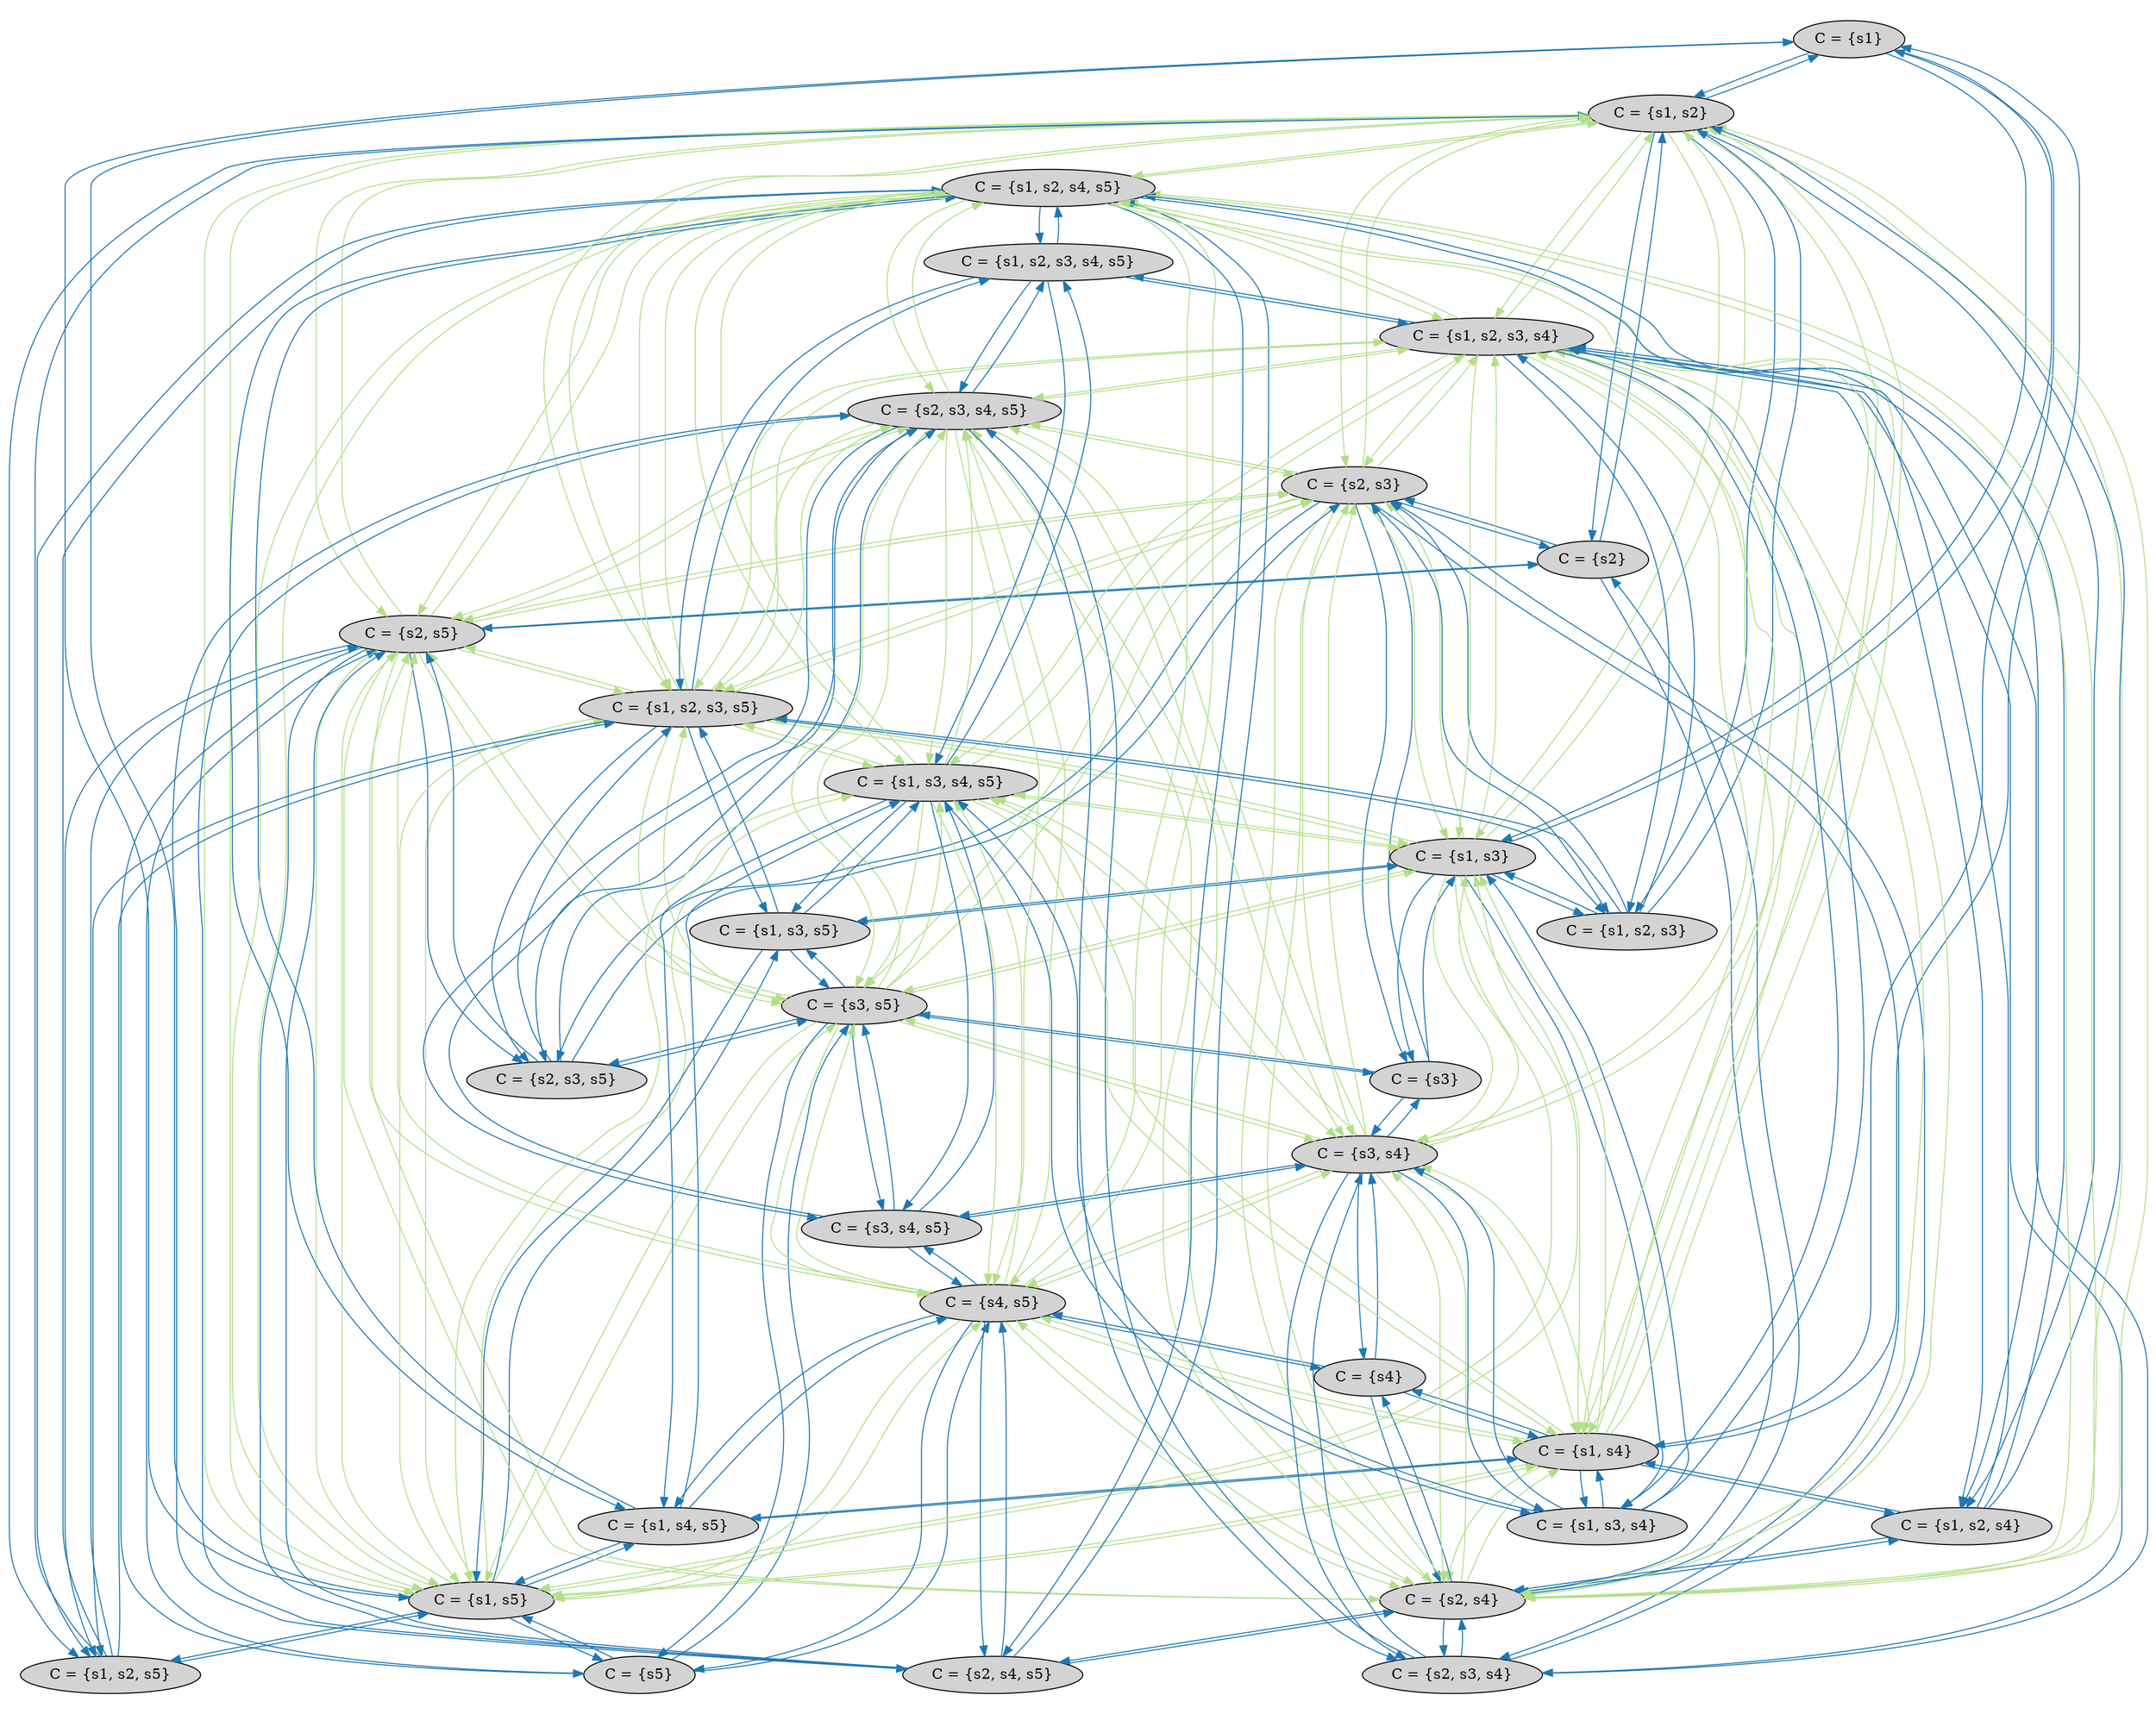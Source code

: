 strict digraph DiskGraph {
edge [colorscheme="paired12"]
nodesep=0.35;
subgraph cluster_graph {
color="white";
7794019997992551335 [label="C = {s1}",style = filled]
-1289091429582552627 [label="C = {s2}",style = filled]
-8066099303418724373 [label="C = {s3}",style = filled]
-2264226686747521430 [label="C = {s4}",style = filled]
-7025449852180074420 [label="C = {s5}",style = filled]
5796074694814236241 [label="C = {s1, s2}",style = filled]
3349697899758895223 [label="C = {s1, s3}",style = filled]
6836509066320638454 [label="C = {s1, s4}",style = filled]
2374355234749108176 [label="C = {s1, s5}",style = filled]
5561525604989092883 [label="C = {s2, s3}",style = filled]
4445667089903678866 [label="C = {s2, s4}",style = filled]
4873283945872116660 [label="C = {s2, s5}",style = filled]
2054718340564350542 [label="C = {s3, s4}",style = filled]
7102348368421668968 [label="C = {s3, s5}",style = filled]
-8861556615931214980 [label="C = {s4, s5}",style = filled]
-6683075349847229205 [label="C = {s1, s2, s3}",style = filled]
-3180562950848475798 [label="C = {s1, s2, s4}",style = filled]
-5922495609685626036 [label="C = {s1, s2, s5}",style = filled]
-941917512807510346 [label="C = {s1, s3, s4}",style = filled]
-8286926483597053808 [label="C = {s1, s3, s5}",style = filled]
7740312578263006084 [label="C = {s1, s4, s5}",style = filled]
-221433698609807760 [label="C = {s2, s3, s4}",style = filled]
-9007761660357148586 [label="C = {s2, s3, s5}",style = filled]
7308200343701457730 [label="C = {s2, s4, s5}",style = filled]
-7406286896168952367 [label="C = {s3, s4, s5}",style = filled]
-4003622170323641575 [label="C = {s1, s2, s3, s4}",style = filled]
-5304385357826808513 [label="C = {s1, s2, s3, s5}",style = filled]
5906181317594328619 [label="C = {s1, s2, s4, s5}",style = filled]
-5932757285036312392 [label="C = {s1, s3, s4, s5}",style = filled]
-5594311678851163369 [label="C = {s2, s3, s4, s5}",style = filled]
-4106654333570518038 [label="C = {s1, s2, s3, s4, s5}",style = filled]
7794019997992551335 -> 5796074694814236241 [label="",color="2",fontcolor="2"];
7794019997992551335 -> 3349697899758895223 [label="",color="2",fontcolor="2"];
7794019997992551335 -> 6836509066320638454 [label="",color="2",fontcolor="2"];
7794019997992551335 -> 2374355234749108176 [label="",color="2",fontcolor="2"];
-1289091429582552627 -> 5796074694814236241 [label="",color="2",fontcolor="2"];
-1289091429582552627 -> 5561525604989092883 [label="",color="2",fontcolor="2"];
-1289091429582552627 -> 4445667089903678866 [label="",color="2",fontcolor="2"];
-1289091429582552627 -> 4873283945872116660 [label="",color="2",fontcolor="2"];
-8066099303418724373 -> 3349697899758895223 [label="",color="2",fontcolor="2"];
-8066099303418724373 -> 5561525604989092883 [label="",color="2",fontcolor="2"];
-8066099303418724373 -> 2054718340564350542 [label="",color="2",fontcolor="2"];
-8066099303418724373 -> 7102348368421668968 [label="",color="2",fontcolor="2"];
-2264226686747521430 -> 6836509066320638454 [label="",color="2",fontcolor="2"];
-2264226686747521430 -> 4445667089903678866 [label="",color="2",fontcolor="2"];
-2264226686747521430 -> 2054718340564350542 [label="",color="2",fontcolor="2"];
-2264226686747521430 -> -8861556615931214980 [label="",color="2",fontcolor="2"];
-7025449852180074420 -> 2374355234749108176 [label="",color="2",fontcolor="2"];
-7025449852180074420 -> 4873283945872116660 [label="",color="2",fontcolor="2"];
-7025449852180074420 -> 7102348368421668968 [label="",color="2",fontcolor="2"];
-7025449852180074420 -> -8861556615931214980 [label="",color="2",fontcolor="2"];
5796074694814236241 -> -1289091429582552627 [label="",color="2",fontcolor="2"];
5796074694814236241 -> 7794019997992551335 [label="",color="2",fontcolor="2"];
5796074694814236241 -> -6683075349847229205 [label="",color="2",fontcolor="2"];
5796074694814236241 -> -3180562950848475798 [label="",color="2",fontcolor="2"];
5796074694814236241 -> -5922495609685626036 [label="",color="2",fontcolor="2"];
5796074694814236241 -> 3349697899758895223 [label="",color="3",fontcolor="3"];
5796074694814236241 -> 6836509066320638454 [label="",color="3",fontcolor="3"];
5796074694814236241 -> 2374355234749108176 [label="",color="3",fontcolor="3"];
5796074694814236241 -> 5561525604989092883 [label="",color="3",fontcolor="3"];
5796074694814236241 -> 4445667089903678866 [label="",color="3",fontcolor="3"];
5796074694814236241 -> 4873283945872116660 [label="",color="3",fontcolor="3"];
5796074694814236241 -> -4003622170323641575 [label="",color="3",fontcolor="3"];
5796074694814236241 -> -5304385357826808513 [label="",color="3",fontcolor="3"];
5796074694814236241 -> 5906181317594328619 [label="",color="3",fontcolor="3"];
3349697899758895223 -> -8066099303418724373 [label="",color="2",fontcolor="2"];
3349697899758895223 -> -6683075349847229205 [label="",color="2",fontcolor="2"];
3349697899758895223 -> 7794019997992551335 [label="",color="2",fontcolor="2"];
3349697899758895223 -> -941917512807510346 [label="",color="2",fontcolor="2"];
3349697899758895223 -> -8286926483597053808 [label="",color="2",fontcolor="2"];
3349697899758895223 -> 5796074694814236241 [label="",color="3",fontcolor="3"];
3349697899758895223 -> 6836509066320638454 [label="",color="3",fontcolor="3"];
3349697899758895223 -> 2374355234749108176 [label="",color="3",fontcolor="3"];
3349697899758895223 -> 5561525604989092883 [label="",color="3",fontcolor="3"];
3349697899758895223 -> 2054718340564350542 [label="",color="3",fontcolor="3"];
3349697899758895223 -> 7102348368421668968 [label="",color="3",fontcolor="3"];
3349697899758895223 -> -4003622170323641575 [label="",color="3",fontcolor="3"];
3349697899758895223 -> -5304385357826808513 [label="",color="3",fontcolor="3"];
3349697899758895223 -> -5932757285036312392 [label="",color="3",fontcolor="3"];
6836509066320638454 -> -2264226686747521430 [label="",color="2",fontcolor="2"];
6836509066320638454 -> -3180562950848475798 [label="",color="2",fontcolor="2"];
6836509066320638454 -> -941917512807510346 [label="",color="2",fontcolor="2"];
6836509066320638454 -> 7794019997992551335 [label="",color="2",fontcolor="2"];
6836509066320638454 -> 7740312578263006084 [label="",color="2",fontcolor="2"];
6836509066320638454 -> 5796074694814236241 [label="",color="3",fontcolor="3"];
6836509066320638454 -> 3349697899758895223 [label="",color="3",fontcolor="3"];
6836509066320638454 -> 2374355234749108176 [label="",color="3",fontcolor="3"];
6836509066320638454 -> 4445667089903678866 [label="",color="3",fontcolor="3"];
6836509066320638454 -> 2054718340564350542 [label="",color="3",fontcolor="3"];
6836509066320638454 -> -8861556615931214980 [label="",color="3",fontcolor="3"];
6836509066320638454 -> -4003622170323641575 [label="",color="3",fontcolor="3"];
6836509066320638454 -> 5906181317594328619 [label="",color="3",fontcolor="3"];
6836509066320638454 -> -5932757285036312392 [label="",color="3",fontcolor="3"];
2374355234749108176 -> -7025449852180074420 [label="",color="2",fontcolor="2"];
2374355234749108176 -> -5922495609685626036 [label="",color="2",fontcolor="2"];
2374355234749108176 -> -8286926483597053808 [label="",color="2",fontcolor="2"];
2374355234749108176 -> 7740312578263006084 [label="",color="2",fontcolor="2"];
2374355234749108176 -> 7794019997992551335 [label="",color="2",fontcolor="2"];
2374355234749108176 -> 5796074694814236241 [label="",color="3",fontcolor="3"];
2374355234749108176 -> 3349697899758895223 [label="",color="3",fontcolor="3"];
2374355234749108176 -> 6836509066320638454 [label="",color="3",fontcolor="3"];
2374355234749108176 -> 4873283945872116660 [label="",color="3",fontcolor="3"];
2374355234749108176 -> 7102348368421668968 [label="",color="3",fontcolor="3"];
2374355234749108176 -> -8861556615931214980 [label="",color="3",fontcolor="3"];
2374355234749108176 -> -5304385357826808513 [label="",color="3",fontcolor="3"];
2374355234749108176 -> 5906181317594328619 [label="",color="3",fontcolor="3"];
2374355234749108176 -> -5932757285036312392 [label="",color="3",fontcolor="3"];
5561525604989092883 -> -6683075349847229205 [label="",color="2",fontcolor="2"];
5561525604989092883 -> -8066099303418724373 [label="",color="2",fontcolor="2"];
5561525604989092883 -> -1289091429582552627 [label="",color="2",fontcolor="2"];
5561525604989092883 -> -221433698609807760 [label="",color="2",fontcolor="2"];
5561525604989092883 -> -9007761660357148586 [label="",color="2",fontcolor="2"];
5561525604989092883 -> 5796074694814236241 [label="",color="3",fontcolor="3"];
5561525604989092883 -> 3349697899758895223 [label="",color="3",fontcolor="3"];
5561525604989092883 -> 4445667089903678866 [label="",color="3",fontcolor="3"];
5561525604989092883 -> 4873283945872116660 [label="",color="3",fontcolor="3"];
5561525604989092883 -> 2054718340564350542 [label="",color="3",fontcolor="3"];
5561525604989092883 -> 7102348368421668968 [label="",color="3",fontcolor="3"];
5561525604989092883 -> -4003622170323641575 [label="",color="3",fontcolor="3"];
5561525604989092883 -> -5304385357826808513 [label="",color="3",fontcolor="3"];
5561525604989092883 -> -5594311678851163369 [label="",color="3",fontcolor="3"];
4445667089903678866 -> -3180562950848475798 [label="",color="2",fontcolor="2"];
4445667089903678866 -> -2264226686747521430 [label="",color="2",fontcolor="2"];
4445667089903678866 -> -221433698609807760 [label="",color="2",fontcolor="2"];
4445667089903678866 -> -1289091429582552627 [label="",color="2",fontcolor="2"];
4445667089903678866 -> 7308200343701457730 [label="",color="2",fontcolor="2"];
4445667089903678866 -> 5796074694814236241 [label="",color="3",fontcolor="3"];
4445667089903678866 -> 6836509066320638454 [label="",color="3",fontcolor="3"];
4445667089903678866 -> 5561525604989092883 [label="",color="3",fontcolor="3"];
4445667089903678866 -> 4873283945872116660 [label="",color="3",fontcolor="3"];
4445667089903678866 -> 2054718340564350542 [label="",color="3",fontcolor="3"];
4445667089903678866 -> -8861556615931214980 [label="",color="3",fontcolor="3"];
4445667089903678866 -> -4003622170323641575 [label="",color="3",fontcolor="3"];
4445667089903678866 -> 5906181317594328619 [label="",color="3",fontcolor="3"];
4445667089903678866 -> -5594311678851163369 [label="",color="3",fontcolor="3"];
4873283945872116660 -> -5922495609685626036 [label="",color="2",fontcolor="2"];
4873283945872116660 -> -7025449852180074420 [label="",color="2",fontcolor="2"];
4873283945872116660 -> -9007761660357148586 [label="",color="2",fontcolor="2"];
4873283945872116660 -> 7308200343701457730 [label="",color="2",fontcolor="2"];
4873283945872116660 -> -1289091429582552627 [label="",color="2",fontcolor="2"];
4873283945872116660 -> 5796074694814236241 [label="",color="3",fontcolor="3"];
4873283945872116660 -> 2374355234749108176 [label="",color="3",fontcolor="3"];
4873283945872116660 -> 5561525604989092883 [label="",color="3",fontcolor="3"];
4873283945872116660 -> 4445667089903678866 [label="",color="3",fontcolor="3"];
4873283945872116660 -> 7102348368421668968 [label="",color="3",fontcolor="3"];
4873283945872116660 -> -8861556615931214980 [label="",color="3",fontcolor="3"];
4873283945872116660 -> -5304385357826808513 [label="",color="3",fontcolor="3"];
4873283945872116660 -> 5906181317594328619 [label="",color="3",fontcolor="3"];
4873283945872116660 -> -5594311678851163369 [label="",color="3",fontcolor="3"];
2054718340564350542 -> -941917512807510346 [label="",color="2",fontcolor="2"];
2054718340564350542 -> -221433698609807760 [label="",color="2",fontcolor="2"];
2054718340564350542 -> -2264226686747521430 [label="",color="2",fontcolor="2"];
2054718340564350542 -> -8066099303418724373 [label="",color="2",fontcolor="2"];
2054718340564350542 -> -7406286896168952367 [label="",color="2",fontcolor="2"];
2054718340564350542 -> 3349697899758895223 [label="",color="3",fontcolor="3"];
2054718340564350542 -> 6836509066320638454 [label="",color="3",fontcolor="3"];
2054718340564350542 -> 5561525604989092883 [label="",color="3",fontcolor="3"];
2054718340564350542 -> 4445667089903678866 [label="",color="3",fontcolor="3"];
2054718340564350542 -> 7102348368421668968 [label="",color="3",fontcolor="3"];
2054718340564350542 -> -8861556615931214980 [label="",color="3",fontcolor="3"];
2054718340564350542 -> -4003622170323641575 [label="",color="3",fontcolor="3"];
2054718340564350542 -> -5932757285036312392 [label="",color="3",fontcolor="3"];
2054718340564350542 -> -5594311678851163369 [label="",color="3",fontcolor="3"];
7102348368421668968 -> -8286926483597053808 [label="",color="2",fontcolor="2"];
7102348368421668968 -> -9007761660357148586 [label="",color="2",fontcolor="2"];
7102348368421668968 -> -7025449852180074420 [label="",color="2",fontcolor="2"];
7102348368421668968 -> -7406286896168952367 [label="",color="2",fontcolor="2"];
7102348368421668968 -> -8066099303418724373 [label="",color="2",fontcolor="2"];
7102348368421668968 -> 3349697899758895223 [label="",color="3",fontcolor="3"];
7102348368421668968 -> 2374355234749108176 [label="",color="3",fontcolor="3"];
7102348368421668968 -> 5561525604989092883 [label="",color="3",fontcolor="3"];
7102348368421668968 -> 4873283945872116660 [label="",color="3",fontcolor="3"];
7102348368421668968 -> 2054718340564350542 [label="",color="3",fontcolor="3"];
7102348368421668968 -> -8861556615931214980 [label="",color="3",fontcolor="3"];
7102348368421668968 -> -5304385357826808513 [label="",color="3",fontcolor="3"];
7102348368421668968 -> -5932757285036312392 [label="",color="3",fontcolor="3"];
7102348368421668968 -> -5594311678851163369 [label="",color="3",fontcolor="3"];
-8861556615931214980 -> 7740312578263006084 [label="",color="2",fontcolor="2"];
-8861556615931214980 -> 7308200343701457730 [label="",color="2",fontcolor="2"];
-8861556615931214980 -> -7406286896168952367 [label="",color="2",fontcolor="2"];
-8861556615931214980 -> -7025449852180074420 [label="",color="2",fontcolor="2"];
-8861556615931214980 -> -2264226686747521430 [label="",color="2",fontcolor="2"];
-8861556615931214980 -> 6836509066320638454 [label="",color="3",fontcolor="3"];
-8861556615931214980 -> 2374355234749108176 [label="",color="3",fontcolor="3"];
-8861556615931214980 -> 4445667089903678866 [label="",color="3",fontcolor="3"];
-8861556615931214980 -> 4873283945872116660 [label="",color="3",fontcolor="3"];
-8861556615931214980 -> 2054718340564350542 [label="",color="3",fontcolor="3"];
-8861556615931214980 -> 7102348368421668968 [label="",color="3",fontcolor="3"];
-8861556615931214980 -> 5906181317594328619 [label="",color="3",fontcolor="3"];
-8861556615931214980 -> -5932757285036312392 [label="",color="3",fontcolor="3"];
-8861556615931214980 -> -5594311678851163369 [label="",color="3",fontcolor="3"];
-6683075349847229205 -> 5561525604989092883 [label="",color="2",fontcolor="2"];
-6683075349847229205 -> 3349697899758895223 [label="",color="2",fontcolor="2"];
-6683075349847229205 -> 5796074694814236241 [label="",color="2",fontcolor="2"];
-6683075349847229205 -> -4003622170323641575 [label="",color="2",fontcolor="2"];
-6683075349847229205 -> -5304385357826808513 [label="",color="2",fontcolor="2"];
-3180562950848475798 -> 4445667089903678866 [label="",color="2",fontcolor="2"];
-3180562950848475798 -> 6836509066320638454 [label="",color="2",fontcolor="2"];
-3180562950848475798 -> -4003622170323641575 [label="",color="2",fontcolor="2"];
-3180562950848475798 -> 5796074694814236241 [label="",color="2",fontcolor="2"];
-3180562950848475798 -> 5906181317594328619 [label="",color="2",fontcolor="2"];
-5922495609685626036 -> 4873283945872116660 [label="",color="2",fontcolor="2"];
-5922495609685626036 -> 2374355234749108176 [label="",color="2",fontcolor="2"];
-5922495609685626036 -> -5304385357826808513 [label="",color="2",fontcolor="2"];
-5922495609685626036 -> 5906181317594328619 [label="",color="2",fontcolor="2"];
-5922495609685626036 -> 5796074694814236241 [label="",color="2",fontcolor="2"];
-941917512807510346 -> 2054718340564350542 [label="",color="2",fontcolor="2"];
-941917512807510346 -> -4003622170323641575 [label="",color="2",fontcolor="2"];
-941917512807510346 -> 6836509066320638454 [label="",color="2",fontcolor="2"];
-941917512807510346 -> 3349697899758895223 [label="",color="2",fontcolor="2"];
-941917512807510346 -> -5932757285036312392 [label="",color="2",fontcolor="2"];
-8286926483597053808 -> 7102348368421668968 [label="",color="2",fontcolor="2"];
-8286926483597053808 -> -5304385357826808513 [label="",color="2",fontcolor="2"];
-8286926483597053808 -> 2374355234749108176 [label="",color="2",fontcolor="2"];
-8286926483597053808 -> -5932757285036312392 [label="",color="2",fontcolor="2"];
-8286926483597053808 -> 3349697899758895223 [label="",color="2",fontcolor="2"];
7740312578263006084 -> -8861556615931214980 [label="",color="2",fontcolor="2"];
7740312578263006084 -> 5906181317594328619 [label="",color="2",fontcolor="2"];
7740312578263006084 -> -5932757285036312392 [label="",color="2",fontcolor="2"];
7740312578263006084 -> 2374355234749108176 [label="",color="2",fontcolor="2"];
7740312578263006084 -> 6836509066320638454 [label="",color="2",fontcolor="2"];
-221433698609807760 -> -4003622170323641575 [label="",color="2",fontcolor="2"];
-221433698609807760 -> 2054718340564350542 [label="",color="2",fontcolor="2"];
-221433698609807760 -> 4445667089903678866 [label="",color="2",fontcolor="2"];
-221433698609807760 -> 5561525604989092883 [label="",color="2",fontcolor="2"];
-221433698609807760 -> -5594311678851163369 [label="",color="2",fontcolor="2"];
-9007761660357148586 -> -5304385357826808513 [label="",color="2",fontcolor="2"];
-9007761660357148586 -> 7102348368421668968 [label="",color="2",fontcolor="2"];
-9007761660357148586 -> 4873283945872116660 [label="",color="2",fontcolor="2"];
-9007761660357148586 -> -5594311678851163369 [label="",color="2",fontcolor="2"];
-9007761660357148586 -> 5561525604989092883 [label="",color="2",fontcolor="2"];
7308200343701457730 -> 5906181317594328619 [label="",color="2",fontcolor="2"];
7308200343701457730 -> -8861556615931214980 [label="",color="2",fontcolor="2"];
7308200343701457730 -> -5594311678851163369 [label="",color="2",fontcolor="2"];
7308200343701457730 -> 4873283945872116660 [label="",color="2",fontcolor="2"];
7308200343701457730 -> 4445667089903678866 [label="",color="2",fontcolor="2"];
-7406286896168952367 -> -5932757285036312392 [label="",color="2",fontcolor="2"];
-7406286896168952367 -> -5594311678851163369 [label="",color="2",fontcolor="2"];
-7406286896168952367 -> -8861556615931214980 [label="",color="2",fontcolor="2"];
-7406286896168952367 -> 7102348368421668968 [label="",color="2",fontcolor="2"];
-7406286896168952367 -> 2054718340564350542 [label="",color="2",fontcolor="2"];
-4003622170323641575 -> -221433698609807760 [label="",color="2",fontcolor="2"];
-4003622170323641575 -> -941917512807510346 [label="",color="2",fontcolor="2"];
-4003622170323641575 -> -3180562950848475798 [label="",color="2",fontcolor="2"];
-4003622170323641575 -> -6683075349847229205 [label="",color="2",fontcolor="2"];
-4003622170323641575 -> -4106654333570518038 [label="",color="2",fontcolor="2"];
-4003622170323641575 -> 5796074694814236241 [label="",color="3",fontcolor="3"];
-4003622170323641575 -> 3349697899758895223 [label="",color="3",fontcolor="3"];
-4003622170323641575 -> 6836509066320638454 [label="",color="3",fontcolor="3"];
-4003622170323641575 -> 5561525604989092883 [label="",color="3",fontcolor="3"];
-4003622170323641575 -> 4445667089903678866 [label="",color="3",fontcolor="3"];
-4003622170323641575 -> 2054718340564350542 [label="",color="3",fontcolor="3"];
-4003622170323641575 -> -5304385357826808513 [label="",color="3",fontcolor="3"];
-4003622170323641575 -> 5906181317594328619 [label="",color="3",fontcolor="3"];
-4003622170323641575 -> -5932757285036312392 [label="",color="3",fontcolor="3"];
-4003622170323641575 -> -5594311678851163369 [label="",color="3",fontcolor="3"];
-5304385357826808513 -> -9007761660357148586 [label="",color="2",fontcolor="2"];
-5304385357826808513 -> -8286926483597053808 [label="",color="2",fontcolor="2"];
-5304385357826808513 -> -5922495609685626036 [label="",color="2",fontcolor="2"];
-5304385357826808513 -> -4106654333570518038 [label="",color="2",fontcolor="2"];
-5304385357826808513 -> -6683075349847229205 [label="",color="2",fontcolor="2"];
-5304385357826808513 -> 5796074694814236241 [label="",color="3",fontcolor="3"];
-5304385357826808513 -> 3349697899758895223 [label="",color="3",fontcolor="3"];
-5304385357826808513 -> 2374355234749108176 [label="",color="3",fontcolor="3"];
-5304385357826808513 -> 5561525604989092883 [label="",color="3",fontcolor="3"];
-5304385357826808513 -> 4873283945872116660 [label="",color="3",fontcolor="3"];
-5304385357826808513 -> 7102348368421668968 [label="",color="3",fontcolor="3"];
-5304385357826808513 -> -4003622170323641575 [label="",color="3",fontcolor="3"];
-5304385357826808513 -> 5906181317594328619 [label="",color="3",fontcolor="3"];
-5304385357826808513 -> -5932757285036312392 [label="",color="3",fontcolor="3"];
-5304385357826808513 -> -5594311678851163369 [label="",color="3",fontcolor="3"];
5906181317594328619 -> 7308200343701457730 [label="",color="2",fontcolor="2"];
5906181317594328619 -> 7740312578263006084 [label="",color="2",fontcolor="2"];
5906181317594328619 -> -4106654333570518038 [label="",color="2",fontcolor="2"];
5906181317594328619 -> -5922495609685626036 [label="",color="2",fontcolor="2"];
5906181317594328619 -> -3180562950848475798 [label="",color="2",fontcolor="2"];
5906181317594328619 -> 5796074694814236241 [label="",color="3",fontcolor="3"];
5906181317594328619 -> 6836509066320638454 [label="",color="3",fontcolor="3"];
5906181317594328619 -> 2374355234749108176 [label="",color="3",fontcolor="3"];
5906181317594328619 -> 4445667089903678866 [label="",color="3",fontcolor="3"];
5906181317594328619 -> 4873283945872116660 [label="",color="3",fontcolor="3"];
5906181317594328619 -> -8861556615931214980 [label="",color="3",fontcolor="3"];
5906181317594328619 -> -4003622170323641575 [label="",color="3",fontcolor="3"];
5906181317594328619 -> -5304385357826808513 [label="",color="3",fontcolor="3"];
5906181317594328619 -> -5932757285036312392 [label="",color="3",fontcolor="3"];
5906181317594328619 -> -5594311678851163369 [label="",color="3",fontcolor="3"];
-5932757285036312392 -> -7406286896168952367 [label="",color="2",fontcolor="2"];
-5932757285036312392 -> -4106654333570518038 [label="",color="2",fontcolor="2"];
-5932757285036312392 -> 7740312578263006084 [label="",color="2",fontcolor="2"];
-5932757285036312392 -> -8286926483597053808 [label="",color="2",fontcolor="2"];
-5932757285036312392 -> -941917512807510346 [label="",color="2",fontcolor="2"];
-5932757285036312392 -> 3349697899758895223 [label="",color="3",fontcolor="3"];
-5932757285036312392 -> 6836509066320638454 [label="",color="3",fontcolor="3"];
-5932757285036312392 -> 2374355234749108176 [label="",color="3",fontcolor="3"];
-5932757285036312392 -> 2054718340564350542 [label="",color="3",fontcolor="3"];
-5932757285036312392 -> 7102348368421668968 [label="",color="3",fontcolor="3"];
-5932757285036312392 -> -8861556615931214980 [label="",color="3",fontcolor="3"];
-5932757285036312392 -> -4003622170323641575 [label="",color="3",fontcolor="3"];
-5932757285036312392 -> -5304385357826808513 [label="",color="3",fontcolor="3"];
-5932757285036312392 -> 5906181317594328619 [label="",color="3",fontcolor="3"];
-5932757285036312392 -> -5594311678851163369 [label="",color="3",fontcolor="3"];
-5594311678851163369 -> -4106654333570518038 [label="",color="2",fontcolor="2"];
-5594311678851163369 -> -7406286896168952367 [label="",color="2",fontcolor="2"];
-5594311678851163369 -> 7308200343701457730 [label="",color="2",fontcolor="2"];
-5594311678851163369 -> -9007761660357148586 [label="",color="2",fontcolor="2"];
-5594311678851163369 -> -221433698609807760 [label="",color="2",fontcolor="2"];
-5594311678851163369 -> 5561525604989092883 [label="",color="3",fontcolor="3"];
-5594311678851163369 -> 4445667089903678866 [label="",color="3",fontcolor="3"];
-5594311678851163369 -> 4873283945872116660 [label="",color="3",fontcolor="3"];
-5594311678851163369 -> 2054718340564350542 [label="",color="3",fontcolor="3"];
-5594311678851163369 -> 7102348368421668968 [label="",color="3",fontcolor="3"];
-5594311678851163369 -> -8861556615931214980 [label="",color="3",fontcolor="3"];
-5594311678851163369 -> -4003622170323641575 [label="",color="3",fontcolor="3"];
-5594311678851163369 -> -5304385357826808513 [label="",color="3",fontcolor="3"];
-5594311678851163369 -> 5906181317594328619 [label="",color="3",fontcolor="3"];
-5594311678851163369 -> -5932757285036312392 [label="",color="3",fontcolor="3"];
-4106654333570518038 -> -5594311678851163369 [label="",color="2",fontcolor="2"];
-4106654333570518038 -> -5932757285036312392 [label="",color="2",fontcolor="2"];
-4106654333570518038 -> 5906181317594328619 [label="",color="2",fontcolor="2"];
-4106654333570518038 -> -5304385357826808513 [label="",color="2",fontcolor="2"];
-4106654333570518038 -> -4003622170323641575 [label="",color="2",fontcolor="2"];

}
subgraph cluster_legend {graph[style=bold];label = "Next State Actions" style="solid"
node [ labeljust="l",colorscheme="paired12",style=filled,shape=record ]


}}